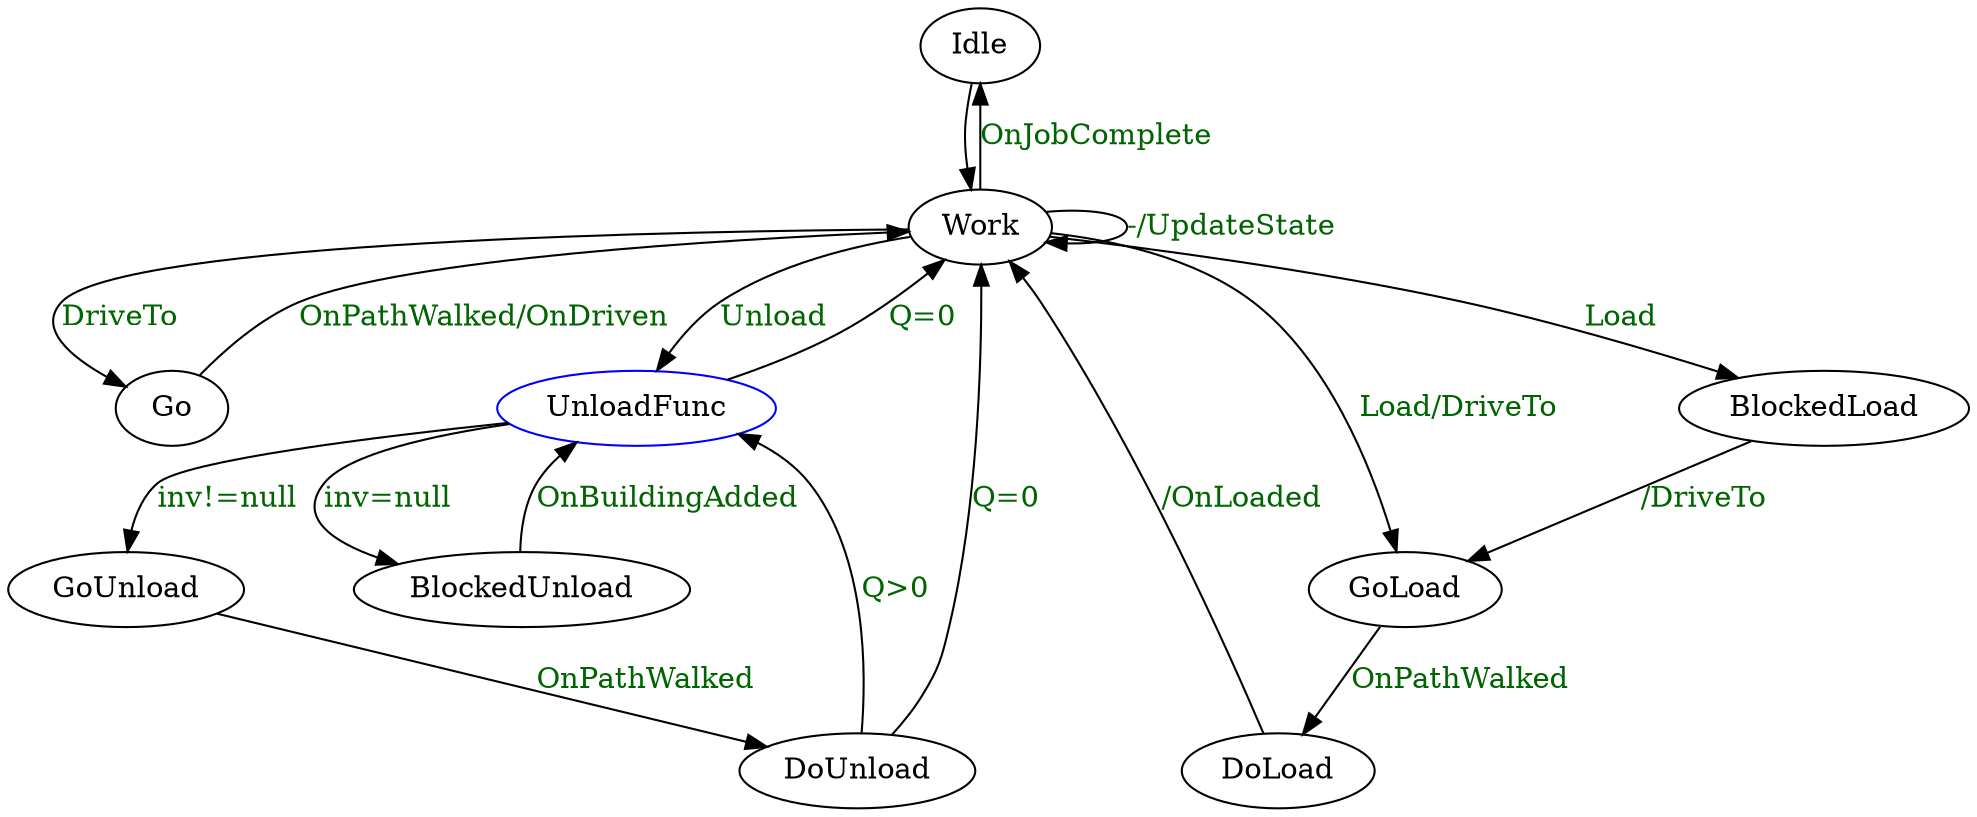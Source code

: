 digraph G
{
  graph[overlap="scale"]
  graph[nodesep="0.5"]
  edge[fontcolor="darkgreen"]



  Idle->Work;
  Work->Idle[label="OnJobComplete"];
  Work->Work[label="-/UpdateState"];
  Work->Go[label="DriveTo"];
  Work->UnloadFunc[label="Unload"];
  Go->Work[label="OnPathWalked/OnDriven"];
  UnloadFunc[color="blue"];
  UnloadFunc->GoUnload[label="inv!=null"];
  UnloadFunc->Work[label="Q=0"];
  UnloadFunc->BlockedUnload[label="inv=null"];
  Work->GoLoad[label="Load/DriveTo"];
  Work->BlockedLoad[label="Load"];
  BlockedLoad->GoLoad[label="/DriveTo"];
  GoLoad->DoLoad[label="OnPathWalked"];
  DoLoad->Work[label="/OnLoaded"];
  BlockedUnload->UnloadFunc[label="OnBuildingAdded"];
  GoUnload->DoUnload[label="OnPathWalked"];
  DoUnload->Work[label="Q=0"];
  DoUnload->UnloadFunc[label="Q>0"];
}
